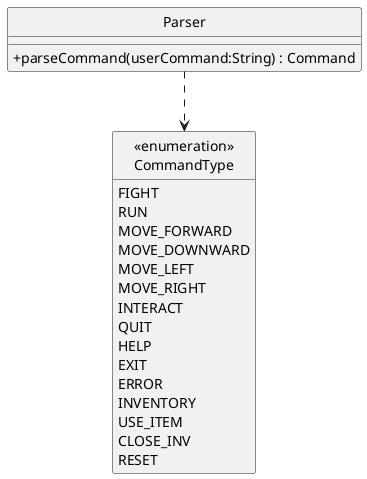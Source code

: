 @startuml
hide circle
skinparam classAttributeIconSize 0

class Parser{
{method} +parseCommand(userCommand:String) : Command
}
enum "<<enumeration>>\nCommandType" as CommandType{
FIGHT
RUN
MOVE_FORWARD
MOVE_DOWNWARD
MOVE_LEFT
MOVE_RIGHT
INTERACT
QUIT
HELP
EXIT
ERROR
INVENTORY
USE_ITEM
CLOSE_INV
RESET
}

Parser ..> CommandType

hide CommandType method
@enduml